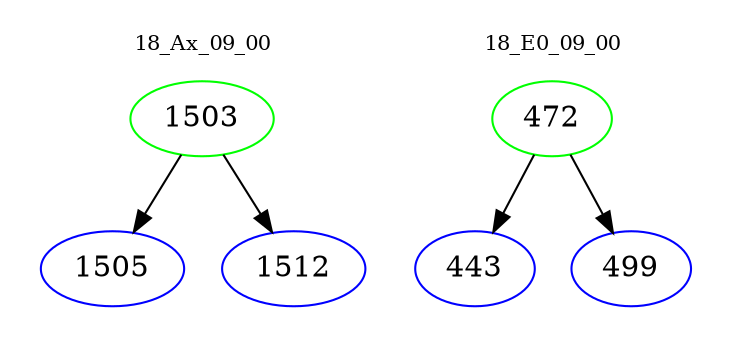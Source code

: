 digraph{
subgraph cluster_0 {
color = white
label = "18_Ax_09_00";
fontsize=10;
T0_1503 [label="1503", color="green"]
T0_1503 -> T0_1505 [color="black"]
T0_1505 [label="1505", color="blue"]
T0_1503 -> T0_1512 [color="black"]
T0_1512 [label="1512", color="blue"]
}
subgraph cluster_1 {
color = white
label = "18_E0_09_00";
fontsize=10;
T1_472 [label="472", color="green"]
T1_472 -> T1_443 [color="black"]
T1_443 [label="443", color="blue"]
T1_472 -> T1_499 [color="black"]
T1_499 [label="499", color="blue"]
}
}

